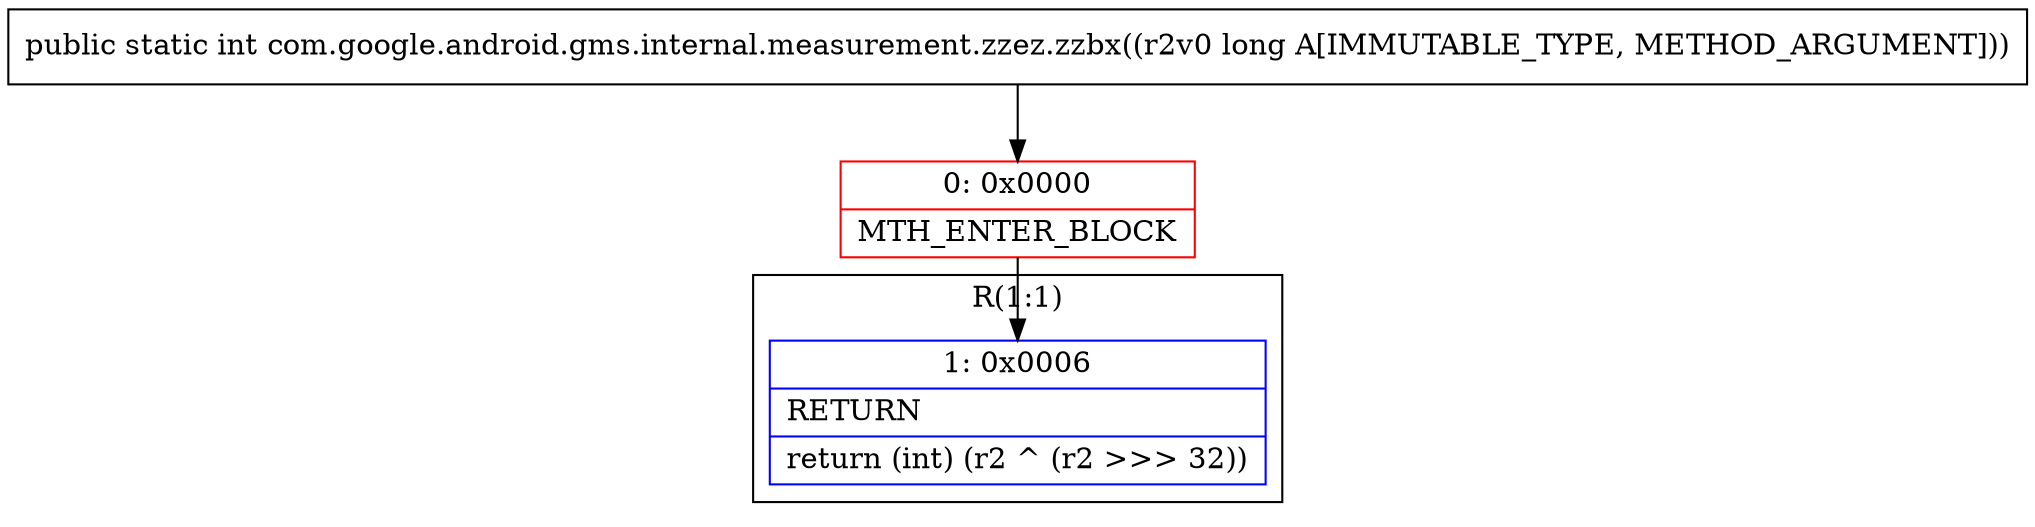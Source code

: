 digraph "CFG forcom.google.android.gms.internal.measurement.zzez.zzbx(J)I" {
subgraph cluster_Region_960127526 {
label = "R(1:1)";
node [shape=record,color=blue];
Node_1 [shape=record,label="{1\:\ 0x0006|RETURN\l|return (int) (r2 ^ (r2 \>\>\> 32))\l}"];
}
Node_0 [shape=record,color=red,label="{0\:\ 0x0000|MTH_ENTER_BLOCK\l}"];
MethodNode[shape=record,label="{public static int com.google.android.gms.internal.measurement.zzez.zzbx((r2v0 long A[IMMUTABLE_TYPE, METHOD_ARGUMENT])) }"];
MethodNode -> Node_0;
Node_0 -> Node_1;
}

